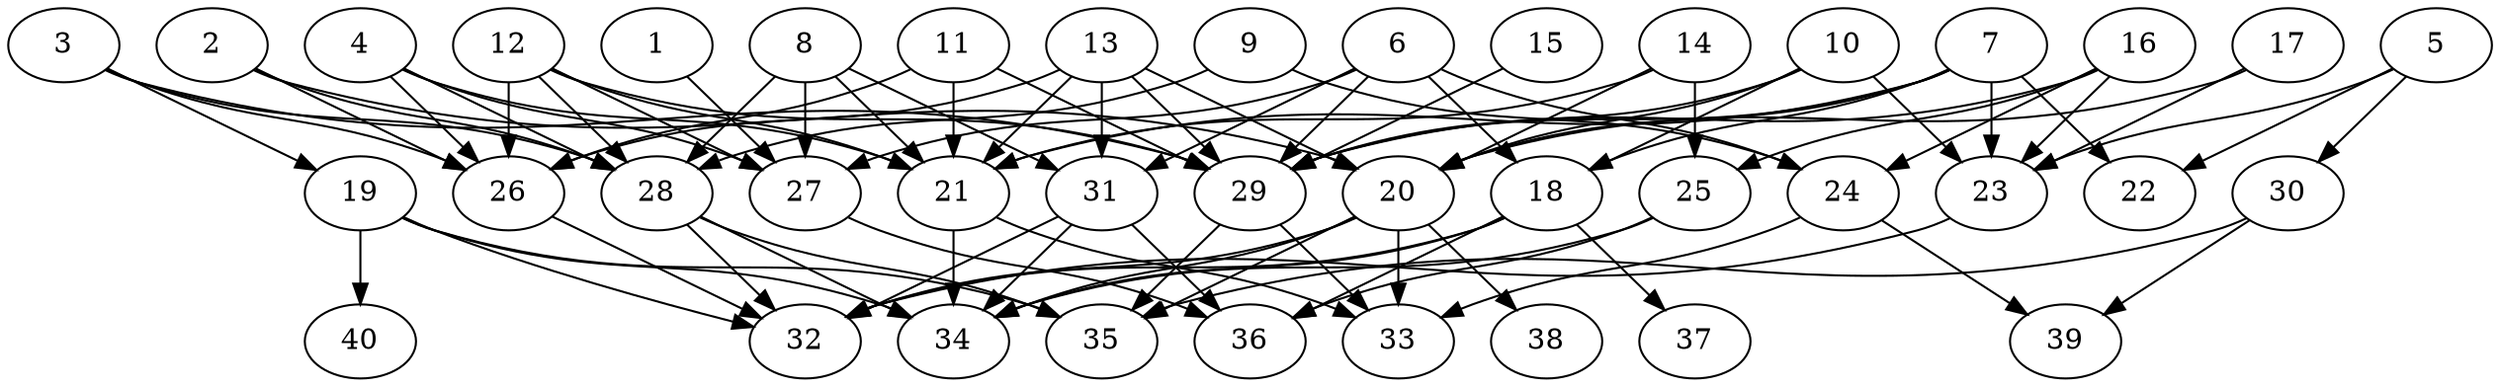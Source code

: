 // DAG automatically generated by daggen at Thu Oct  3 14:06:49 2019
// ./daggen --dot -n 40 --ccr 0.3 --fat 0.7 --regular 0.5 --density 0.5 --mindata 5242880 --maxdata 52428800 
digraph G {
  1 [size="138857813", alpha="0.15", expect_size="41657344"] 
  1 -> 27 [size ="41657344"]
  2 [size="114329600", alpha="0.03", expect_size="34298880"] 
  2 -> 20 [size ="34298880"]
  2 -> 26 [size ="34298880"]
  2 -> 28 [size ="34298880"]
  3 [size="87596373", alpha="0.04", expect_size="26278912"] 
  3 -> 19 [size ="26278912"]
  3 -> 26 [size ="26278912"]
  3 -> 28 [size ="26278912"]
  3 -> 29 [size ="26278912"]
  4 [size="93211307", alpha="0.17", expect_size="27963392"] 
  4 -> 21 [size ="27963392"]
  4 -> 26 [size ="27963392"]
  4 -> 27 [size ="27963392"]
  4 -> 28 [size ="27963392"]
  5 [size="158286507", alpha="0.00", expect_size="47485952"] 
  5 -> 22 [size ="47485952"]
  5 -> 23 [size ="47485952"]
  5 -> 30 [size ="47485952"]
  6 [size="105601707", alpha="0.04", expect_size="31680512"] 
  6 -> 18 [size ="31680512"]
  6 -> 24 [size ="31680512"]
  6 -> 27 [size ="31680512"]
  6 -> 29 [size ="31680512"]
  6 -> 31 [size ="31680512"]
  7 [size="99693227", alpha="0.03", expect_size="29907968"] 
  7 -> 18 [size ="29907968"]
  7 -> 20 [size ="29907968"]
  7 -> 21 [size ="29907968"]
  7 -> 22 [size ="29907968"]
  7 -> 23 [size ="29907968"]
  7 -> 29 [size ="29907968"]
  8 [size="82346667", alpha="0.15", expect_size="24704000"] 
  8 -> 21 [size ="24704000"]
  8 -> 27 [size ="24704000"]
  8 -> 28 [size ="24704000"]
  8 -> 31 [size ="24704000"]
  9 [size="134625280", alpha="0.06", expect_size="40387584"] 
  9 -> 24 [size ="40387584"]
  9 -> 28 [size ="40387584"]
  10 [size="82561707", alpha="0.19", expect_size="24768512"] 
  10 -> 18 [size ="24768512"]
  10 -> 20 [size ="24768512"]
  10 -> 23 [size ="24768512"]
  10 -> 29 [size ="24768512"]
  11 [size="62682453", alpha="0.05", expect_size="18804736"] 
  11 -> 21 [size ="18804736"]
  11 -> 26 [size ="18804736"]
  11 -> 29 [size ="18804736"]
  12 [size="21821440", alpha="0.13", expect_size="6546432"] 
  12 -> 21 [size ="6546432"]
  12 -> 26 [size ="6546432"]
  12 -> 27 [size ="6546432"]
  12 -> 28 [size ="6546432"]
  12 -> 29 [size ="6546432"]
  13 [size="43717973", alpha="0.08", expect_size="13115392"] 
  13 -> 20 [size ="13115392"]
  13 -> 21 [size ="13115392"]
  13 -> 26 [size ="13115392"]
  13 -> 29 [size ="13115392"]
  13 -> 31 [size ="13115392"]
  14 [size="72314880", alpha="0.01", expect_size="21694464"] 
  14 -> 20 [size ="21694464"]
  14 -> 21 [size ="21694464"]
  14 -> 25 [size ="21694464"]
  15 [size="51261440", alpha="0.04", expect_size="15378432"] 
  15 -> 29 [size ="15378432"]
  16 [size="51875840", alpha="0.07", expect_size="15562752"] 
  16 -> 23 [size ="15562752"]
  16 -> 24 [size ="15562752"]
  16 -> 25 [size ="15562752"]
  16 -> 29 [size ="15562752"]
  17 [size="85821440", alpha="0.09", expect_size="25746432"] 
  17 -> 20 [size ="25746432"]
  17 -> 23 [size ="25746432"]
  18 [size="107390293", alpha="0.17", expect_size="32217088"] 
  18 -> 32 [size ="32217088"]
  18 -> 34 [size ="32217088"]
  18 -> 36 [size ="32217088"]
  18 -> 37 [size ="32217088"]
  19 [size="69625173", alpha="0.06", expect_size="20887552"] 
  19 -> 32 [size ="20887552"]
  19 -> 34 [size ="20887552"]
  19 -> 35 [size ="20887552"]
  19 -> 40 [size ="20887552"]
  20 [size="120217600", alpha="0.12", expect_size="36065280"] 
  20 -> 32 [size ="36065280"]
  20 -> 33 [size ="36065280"]
  20 -> 34 [size ="36065280"]
  20 -> 35 [size ="36065280"]
  20 -> 38 [size ="36065280"]
  21 [size="110134613", alpha="0.13", expect_size="33040384"] 
  21 -> 33 [size ="33040384"]
  21 -> 34 [size ="33040384"]
  22 [size="150589440", alpha="0.07", expect_size="45176832"] 
  23 [size="96750933", alpha="0.09", expect_size="29025280"] 
  23 -> 32 [size ="29025280"]
  24 [size="158238720", alpha="0.01", expect_size="47471616"] 
  24 -> 33 [size ="47471616"]
  24 -> 39 [size ="47471616"]
  25 [size="169813333", alpha="0.11", expect_size="50944000"] 
  25 -> 34 [size ="50944000"]
  25 -> 36 [size ="50944000"]
  26 [size="40321707", alpha="0.13", expect_size="12096512"] 
  26 -> 32 [size ="12096512"]
  27 [size="95952213", alpha="0.04", expect_size="28785664"] 
  27 -> 36 [size ="28785664"]
  28 [size="163048107", alpha="0.04", expect_size="48914432"] 
  28 -> 32 [size ="48914432"]
  28 -> 34 [size ="48914432"]
  28 -> 35 [size ="48914432"]
  29 [size="142827520", alpha="0.19", expect_size="42848256"] 
  29 -> 33 [size ="42848256"]
  29 -> 35 [size ="42848256"]
  30 [size="31866880", alpha="0.02", expect_size="9560064"] 
  30 -> 35 [size ="9560064"]
  30 -> 39 [size ="9560064"]
  31 [size="124091733", alpha="0.11", expect_size="37227520"] 
  31 -> 32 [size ="37227520"]
  31 -> 34 [size ="37227520"]
  31 -> 36 [size ="37227520"]
  32 [size="69021013", alpha="0.00", expect_size="20706304"] 
  33 [size="120801280", alpha="0.13", expect_size="36240384"] 
  34 [size="34979840", alpha="0.13", expect_size="10493952"] 
  35 [size="44578133", alpha="0.17", expect_size="13373440"] 
  36 [size="133123413", alpha="0.05", expect_size="39937024"] 
  37 [size="74171733", alpha="0.02", expect_size="22251520"] 
  38 [size="107226453", alpha="0.11", expect_size="32167936"] 
  39 [size="139871573", alpha="0.06", expect_size="41961472"] 
  40 [size="131976533", alpha="0.14", expect_size="39592960"] 
}
